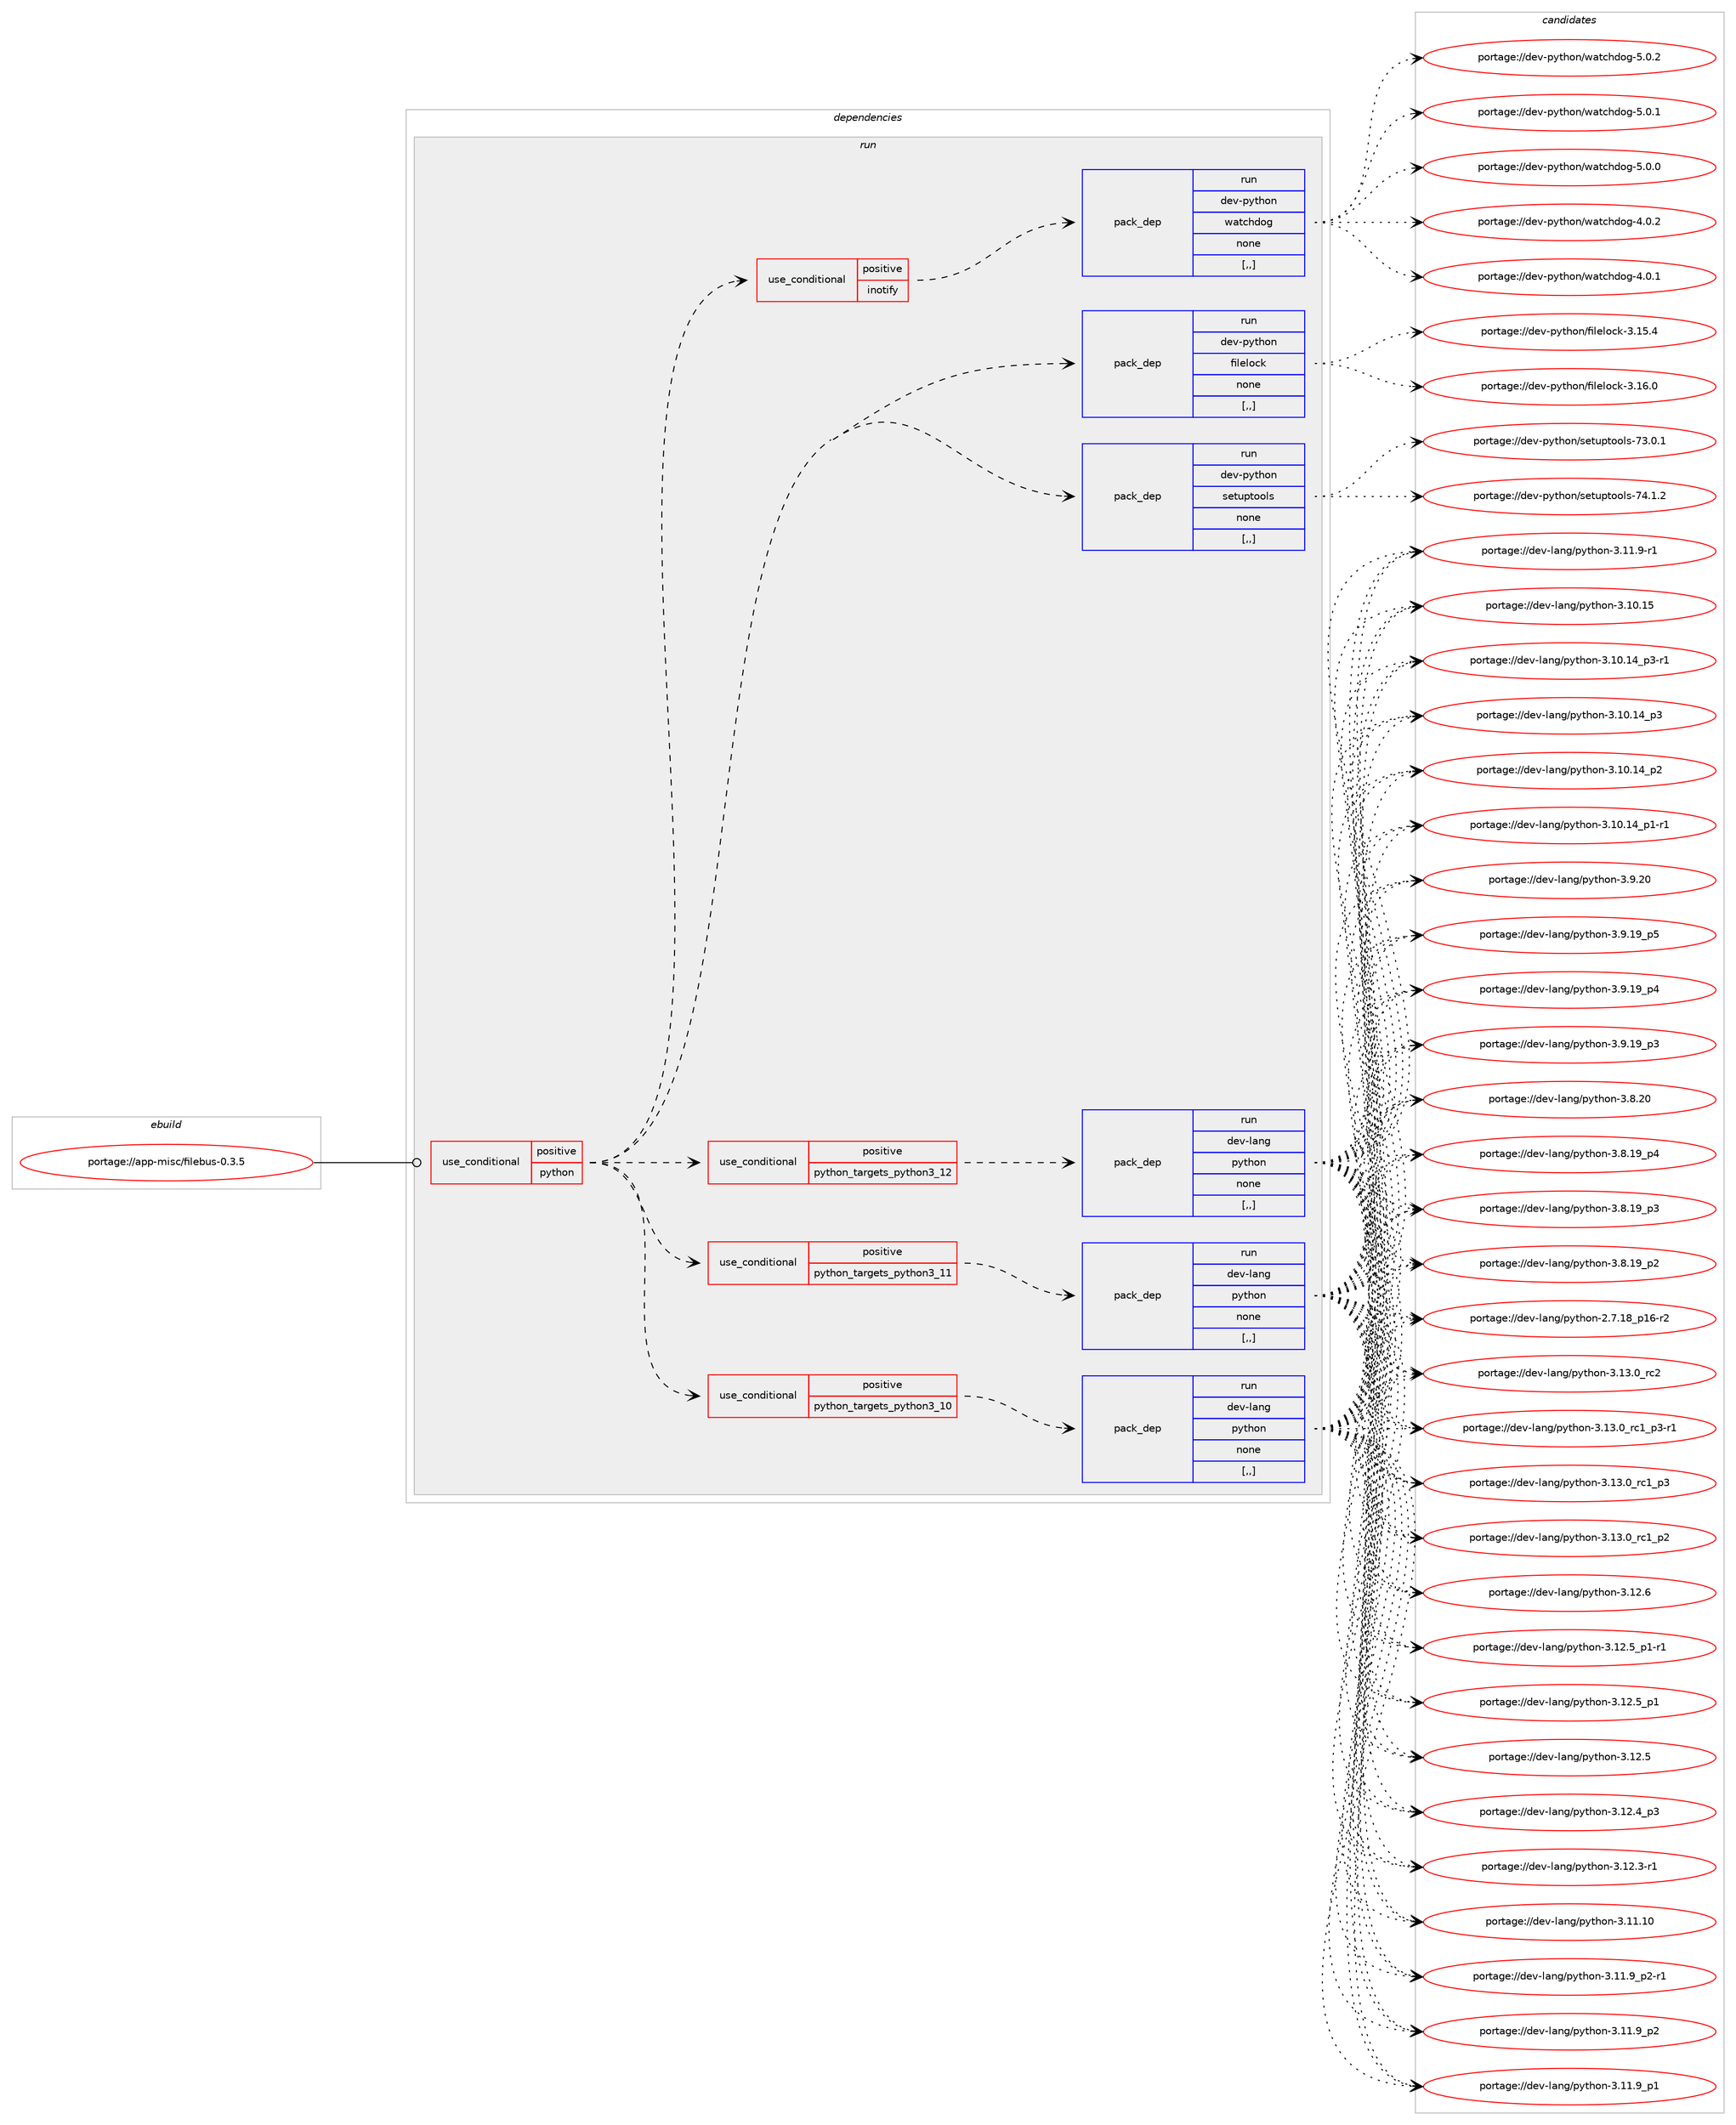 digraph prolog {

# *************
# Graph options
# *************

newrank=true;
concentrate=true;
compound=true;
graph [rankdir=LR,fontname=Helvetica,fontsize=10,ranksep=1.5];#, ranksep=2.5, nodesep=0.2];
edge  [arrowhead=vee];
node  [fontname=Helvetica,fontsize=10];

# **********
# The ebuild
# **********

subgraph cluster_leftcol {
color=gray;
label=<<i>ebuild</i>>;
id [label="portage://app-misc/filebus-0.3.5", color=red, width=4, href="../app-misc/filebus-0.3.5.svg"];
}

# ****************
# The dependencies
# ****************

subgraph cluster_midcol {
color=gray;
label=<<i>dependencies</i>>;
subgraph cluster_compile {
fillcolor="#eeeeee";
style=filled;
label=<<i>compile</i>>;
}
subgraph cluster_compileandrun {
fillcolor="#eeeeee";
style=filled;
label=<<i>compile and run</i>>;
}
subgraph cluster_run {
fillcolor="#eeeeee";
style=filled;
label=<<i>run</i>>;
subgraph cond141840 {
dependency534948 [label=<<TABLE BORDER="0" CELLBORDER="1" CELLSPACING="0" CELLPADDING="4"><TR><TD ROWSPAN="3" CELLPADDING="10">use_conditional</TD></TR><TR><TD>positive</TD></TR><TR><TD>python</TD></TR></TABLE>>, shape=none, color=red];
subgraph cond141841 {
dependency534949 [label=<<TABLE BORDER="0" CELLBORDER="1" CELLSPACING="0" CELLPADDING="4"><TR><TD ROWSPAN="3" CELLPADDING="10">use_conditional</TD></TR><TR><TD>positive</TD></TR><TR><TD>python_targets_python3_10</TD></TR></TABLE>>, shape=none, color=red];
subgraph pack389115 {
dependency534950 [label=<<TABLE BORDER="0" CELLBORDER="1" CELLSPACING="0" CELLPADDING="4" WIDTH="220"><TR><TD ROWSPAN="6" CELLPADDING="30">pack_dep</TD></TR><TR><TD WIDTH="110">run</TD></TR><TR><TD>dev-lang</TD></TR><TR><TD>python</TD></TR><TR><TD>none</TD></TR><TR><TD>[,,]</TD></TR></TABLE>>, shape=none, color=blue];
}
dependency534949:e -> dependency534950:w [weight=20,style="dashed",arrowhead="vee"];
}
dependency534948:e -> dependency534949:w [weight=20,style="dashed",arrowhead="vee"];
subgraph cond141842 {
dependency534951 [label=<<TABLE BORDER="0" CELLBORDER="1" CELLSPACING="0" CELLPADDING="4"><TR><TD ROWSPAN="3" CELLPADDING="10">use_conditional</TD></TR><TR><TD>positive</TD></TR><TR><TD>python_targets_python3_11</TD></TR></TABLE>>, shape=none, color=red];
subgraph pack389116 {
dependency534952 [label=<<TABLE BORDER="0" CELLBORDER="1" CELLSPACING="0" CELLPADDING="4" WIDTH="220"><TR><TD ROWSPAN="6" CELLPADDING="30">pack_dep</TD></TR><TR><TD WIDTH="110">run</TD></TR><TR><TD>dev-lang</TD></TR><TR><TD>python</TD></TR><TR><TD>none</TD></TR><TR><TD>[,,]</TD></TR></TABLE>>, shape=none, color=blue];
}
dependency534951:e -> dependency534952:w [weight=20,style="dashed",arrowhead="vee"];
}
dependency534948:e -> dependency534951:w [weight=20,style="dashed",arrowhead="vee"];
subgraph cond141843 {
dependency534953 [label=<<TABLE BORDER="0" CELLBORDER="1" CELLSPACING="0" CELLPADDING="4"><TR><TD ROWSPAN="3" CELLPADDING="10">use_conditional</TD></TR><TR><TD>positive</TD></TR><TR><TD>python_targets_python3_12</TD></TR></TABLE>>, shape=none, color=red];
subgraph pack389117 {
dependency534954 [label=<<TABLE BORDER="0" CELLBORDER="1" CELLSPACING="0" CELLPADDING="4" WIDTH="220"><TR><TD ROWSPAN="6" CELLPADDING="30">pack_dep</TD></TR><TR><TD WIDTH="110">run</TD></TR><TR><TD>dev-lang</TD></TR><TR><TD>python</TD></TR><TR><TD>none</TD></TR><TR><TD>[,,]</TD></TR></TABLE>>, shape=none, color=blue];
}
dependency534953:e -> dependency534954:w [weight=20,style="dashed",arrowhead="vee"];
}
dependency534948:e -> dependency534953:w [weight=20,style="dashed",arrowhead="vee"];
subgraph pack389118 {
dependency534955 [label=<<TABLE BORDER="0" CELLBORDER="1" CELLSPACING="0" CELLPADDING="4" WIDTH="220"><TR><TD ROWSPAN="6" CELLPADDING="30">pack_dep</TD></TR><TR><TD WIDTH="110">run</TD></TR><TR><TD>dev-python</TD></TR><TR><TD>setuptools</TD></TR><TR><TD>none</TD></TR><TR><TD>[,,]</TD></TR></TABLE>>, shape=none, color=blue];
}
dependency534948:e -> dependency534955:w [weight=20,style="dashed",arrowhead="vee"];
subgraph pack389119 {
dependency534956 [label=<<TABLE BORDER="0" CELLBORDER="1" CELLSPACING="0" CELLPADDING="4" WIDTH="220"><TR><TD ROWSPAN="6" CELLPADDING="30">pack_dep</TD></TR><TR><TD WIDTH="110">run</TD></TR><TR><TD>dev-python</TD></TR><TR><TD>filelock</TD></TR><TR><TD>none</TD></TR><TR><TD>[,,]</TD></TR></TABLE>>, shape=none, color=blue];
}
dependency534948:e -> dependency534956:w [weight=20,style="dashed",arrowhead="vee"];
subgraph cond141844 {
dependency534957 [label=<<TABLE BORDER="0" CELLBORDER="1" CELLSPACING="0" CELLPADDING="4"><TR><TD ROWSPAN="3" CELLPADDING="10">use_conditional</TD></TR><TR><TD>positive</TD></TR><TR><TD>inotify</TD></TR></TABLE>>, shape=none, color=red];
subgraph pack389120 {
dependency534958 [label=<<TABLE BORDER="0" CELLBORDER="1" CELLSPACING="0" CELLPADDING="4" WIDTH="220"><TR><TD ROWSPAN="6" CELLPADDING="30">pack_dep</TD></TR><TR><TD WIDTH="110">run</TD></TR><TR><TD>dev-python</TD></TR><TR><TD>watchdog</TD></TR><TR><TD>none</TD></TR><TR><TD>[,,]</TD></TR></TABLE>>, shape=none, color=blue];
}
dependency534957:e -> dependency534958:w [weight=20,style="dashed",arrowhead="vee"];
}
dependency534948:e -> dependency534957:w [weight=20,style="dashed",arrowhead="vee"];
}
id:e -> dependency534948:w [weight=20,style="solid",arrowhead="odot"];
}
}

# **************
# The candidates
# **************

subgraph cluster_choices {
rank=same;
color=gray;
label=<<i>candidates</i>>;

subgraph choice389115 {
color=black;
nodesep=1;
choice10010111845108971101034711212111610411111045514649514648951149950 [label="portage://dev-lang/python-3.13.0_rc2", color=red, width=4,href="../dev-lang/python-3.13.0_rc2.svg"];
choice1001011184510897110103471121211161041111104551464951464895114994995112514511449 [label="portage://dev-lang/python-3.13.0_rc1_p3-r1", color=red, width=4,href="../dev-lang/python-3.13.0_rc1_p3-r1.svg"];
choice100101118451089711010347112121116104111110455146495146489511499499511251 [label="portage://dev-lang/python-3.13.0_rc1_p3", color=red, width=4,href="../dev-lang/python-3.13.0_rc1_p3.svg"];
choice100101118451089711010347112121116104111110455146495146489511499499511250 [label="portage://dev-lang/python-3.13.0_rc1_p2", color=red, width=4,href="../dev-lang/python-3.13.0_rc1_p2.svg"];
choice10010111845108971101034711212111610411111045514649504654 [label="portage://dev-lang/python-3.12.6", color=red, width=4,href="../dev-lang/python-3.12.6.svg"];
choice1001011184510897110103471121211161041111104551464950465395112494511449 [label="portage://dev-lang/python-3.12.5_p1-r1", color=red, width=4,href="../dev-lang/python-3.12.5_p1-r1.svg"];
choice100101118451089711010347112121116104111110455146495046539511249 [label="portage://dev-lang/python-3.12.5_p1", color=red, width=4,href="../dev-lang/python-3.12.5_p1.svg"];
choice10010111845108971101034711212111610411111045514649504653 [label="portage://dev-lang/python-3.12.5", color=red, width=4,href="../dev-lang/python-3.12.5.svg"];
choice100101118451089711010347112121116104111110455146495046529511251 [label="portage://dev-lang/python-3.12.4_p3", color=red, width=4,href="../dev-lang/python-3.12.4_p3.svg"];
choice100101118451089711010347112121116104111110455146495046514511449 [label="portage://dev-lang/python-3.12.3-r1", color=red, width=4,href="../dev-lang/python-3.12.3-r1.svg"];
choice1001011184510897110103471121211161041111104551464949464948 [label="portage://dev-lang/python-3.11.10", color=red, width=4,href="../dev-lang/python-3.11.10.svg"];
choice1001011184510897110103471121211161041111104551464949465795112504511449 [label="portage://dev-lang/python-3.11.9_p2-r1", color=red, width=4,href="../dev-lang/python-3.11.9_p2-r1.svg"];
choice100101118451089711010347112121116104111110455146494946579511250 [label="portage://dev-lang/python-3.11.9_p2", color=red, width=4,href="../dev-lang/python-3.11.9_p2.svg"];
choice100101118451089711010347112121116104111110455146494946579511249 [label="portage://dev-lang/python-3.11.9_p1", color=red, width=4,href="../dev-lang/python-3.11.9_p1.svg"];
choice100101118451089711010347112121116104111110455146494946574511449 [label="portage://dev-lang/python-3.11.9-r1", color=red, width=4,href="../dev-lang/python-3.11.9-r1.svg"];
choice1001011184510897110103471121211161041111104551464948464953 [label="portage://dev-lang/python-3.10.15", color=red, width=4,href="../dev-lang/python-3.10.15.svg"];
choice100101118451089711010347112121116104111110455146494846495295112514511449 [label="portage://dev-lang/python-3.10.14_p3-r1", color=red, width=4,href="../dev-lang/python-3.10.14_p3-r1.svg"];
choice10010111845108971101034711212111610411111045514649484649529511251 [label="portage://dev-lang/python-3.10.14_p3", color=red, width=4,href="../dev-lang/python-3.10.14_p3.svg"];
choice10010111845108971101034711212111610411111045514649484649529511250 [label="portage://dev-lang/python-3.10.14_p2", color=red, width=4,href="../dev-lang/python-3.10.14_p2.svg"];
choice100101118451089711010347112121116104111110455146494846495295112494511449 [label="portage://dev-lang/python-3.10.14_p1-r1", color=red, width=4,href="../dev-lang/python-3.10.14_p1-r1.svg"];
choice10010111845108971101034711212111610411111045514657465048 [label="portage://dev-lang/python-3.9.20", color=red, width=4,href="../dev-lang/python-3.9.20.svg"];
choice100101118451089711010347112121116104111110455146574649579511253 [label="portage://dev-lang/python-3.9.19_p5", color=red, width=4,href="../dev-lang/python-3.9.19_p5.svg"];
choice100101118451089711010347112121116104111110455146574649579511252 [label="portage://dev-lang/python-3.9.19_p4", color=red, width=4,href="../dev-lang/python-3.9.19_p4.svg"];
choice100101118451089711010347112121116104111110455146574649579511251 [label="portage://dev-lang/python-3.9.19_p3", color=red, width=4,href="../dev-lang/python-3.9.19_p3.svg"];
choice10010111845108971101034711212111610411111045514656465048 [label="portage://dev-lang/python-3.8.20", color=red, width=4,href="../dev-lang/python-3.8.20.svg"];
choice100101118451089711010347112121116104111110455146564649579511252 [label="portage://dev-lang/python-3.8.19_p4", color=red, width=4,href="../dev-lang/python-3.8.19_p4.svg"];
choice100101118451089711010347112121116104111110455146564649579511251 [label="portage://dev-lang/python-3.8.19_p3", color=red, width=4,href="../dev-lang/python-3.8.19_p3.svg"];
choice100101118451089711010347112121116104111110455146564649579511250 [label="portage://dev-lang/python-3.8.19_p2", color=red, width=4,href="../dev-lang/python-3.8.19_p2.svg"];
choice100101118451089711010347112121116104111110455046554649569511249544511450 [label="portage://dev-lang/python-2.7.18_p16-r2", color=red, width=4,href="../dev-lang/python-2.7.18_p16-r2.svg"];
dependency534950:e -> choice10010111845108971101034711212111610411111045514649514648951149950:w [style=dotted,weight="100"];
dependency534950:e -> choice1001011184510897110103471121211161041111104551464951464895114994995112514511449:w [style=dotted,weight="100"];
dependency534950:e -> choice100101118451089711010347112121116104111110455146495146489511499499511251:w [style=dotted,weight="100"];
dependency534950:e -> choice100101118451089711010347112121116104111110455146495146489511499499511250:w [style=dotted,weight="100"];
dependency534950:e -> choice10010111845108971101034711212111610411111045514649504654:w [style=dotted,weight="100"];
dependency534950:e -> choice1001011184510897110103471121211161041111104551464950465395112494511449:w [style=dotted,weight="100"];
dependency534950:e -> choice100101118451089711010347112121116104111110455146495046539511249:w [style=dotted,weight="100"];
dependency534950:e -> choice10010111845108971101034711212111610411111045514649504653:w [style=dotted,weight="100"];
dependency534950:e -> choice100101118451089711010347112121116104111110455146495046529511251:w [style=dotted,weight="100"];
dependency534950:e -> choice100101118451089711010347112121116104111110455146495046514511449:w [style=dotted,weight="100"];
dependency534950:e -> choice1001011184510897110103471121211161041111104551464949464948:w [style=dotted,weight="100"];
dependency534950:e -> choice1001011184510897110103471121211161041111104551464949465795112504511449:w [style=dotted,weight="100"];
dependency534950:e -> choice100101118451089711010347112121116104111110455146494946579511250:w [style=dotted,weight="100"];
dependency534950:e -> choice100101118451089711010347112121116104111110455146494946579511249:w [style=dotted,weight="100"];
dependency534950:e -> choice100101118451089711010347112121116104111110455146494946574511449:w [style=dotted,weight="100"];
dependency534950:e -> choice1001011184510897110103471121211161041111104551464948464953:w [style=dotted,weight="100"];
dependency534950:e -> choice100101118451089711010347112121116104111110455146494846495295112514511449:w [style=dotted,weight="100"];
dependency534950:e -> choice10010111845108971101034711212111610411111045514649484649529511251:w [style=dotted,weight="100"];
dependency534950:e -> choice10010111845108971101034711212111610411111045514649484649529511250:w [style=dotted,weight="100"];
dependency534950:e -> choice100101118451089711010347112121116104111110455146494846495295112494511449:w [style=dotted,weight="100"];
dependency534950:e -> choice10010111845108971101034711212111610411111045514657465048:w [style=dotted,weight="100"];
dependency534950:e -> choice100101118451089711010347112121116104111110455146574649579511253:w [style=dotted,weight="100"];
dependency534950:e -> choice100101118451089711010347112121116104111110455146574649579511252:w [style=dotted,weight="100"];
dependency534950:e -> choice100101118451089711010347112121116104111110455146574649579511251:w [style=dotted,weight="100"];
dependency534950:e -> choice10010111845108971101034711212111610411111045514656465048:w [style=dotted,weight="100"];
dependency534950:e -> choice100101118451089711010347112121116104111110455146564649579511252:w [style=dotted,weight="100"];
dependency534950:e -> choice100101118451089711010347112121116104111110455146564649579511251:w [style=dotted,weight="100"];
dependency534950:e -> choice100101118451089711010347112121116104111110455146564649579511250:w [style=dotted,weight="100"];
dependency534950:e -> choice100101118451089711010347112121116104111110455046554649569511249544511450:w [style=dotted,weight="100"];
}
subgraph choice389116 {
color=black;
nodesep=1;
choice10010111845108971101034711212111610411111045514649514648951149950 [label="portage://dev-lang/python-3.13.0_rc2", color=red, width=4,href="../dev-lang/python-3.13.0_rc2.svg"];
choice1001011184510897110103471121211161041111104551464951464895114994995112514511449 [label="portage://dev-lang/python-3.13.0_rc1_p3-r1", color=red, width=4,href="../dev-lang/python-3.13.0_rc1_p3-r1.svg"];
choice100101118451089711010347112121116104111110455146495146489511499499511251 [label="portage://dev-lang/python-3.13.0_rc1_p3", color=red, width=4,href="../dev-lang/python-3.13.0_rc1_p3.svg"];
choice100101118451089711010347112121116104111110455146495146489511499499511250 [label="portage://dev-lang/python-3.13.0_rc1_p2", color=red, width=4,href="../dev-lang/python-3.13.0_rc1_p2.svg"];
choice10010111845108971101034711212111610411111045514649504654 [label="portage://dev-lang/python-3.12.6", color=red, width=4,href="../dev-lang/python-3.12.6.svg"];
choice1001011184510897110103471121211161041111104551464950465395112494511449 [label="portage://dev-lang/python-3.12.5_p1-r1", color=red, width=4,href="../dev-lang/python-3.12.5_p1-r1.svg"];
choice100101118451089711010347112121116104111110455146495046539511249 [label="portage://dev-lang/python-3.12.5_p1", color=red, width=4,href="../dev-lang/python-3.12.5_p1.svg"];
choice10010111845108971101034711212111610411111045514649504653 [label="portage://dev-lang/python-3.12.5", color=red, width=4,href="../dev-lang/python-3.12.5.svg"];
choice100101118451089711010347112121116104111110455146495046529511251 [label="portage://dev-lang/python-3.12.4_p3", color=red, width=4,href="../dev-lang/python-3.12.4_p3.svg"];
choice100101118451089711010347112121116104111110455146495046514511449 [label="portage://dev-lang/python-3.12.3-r1", color=red, width=4,href="../dev-lang/python-3.12.3-r1.svg"];
choice1001011184510897110103471121211161041111104551464949464948 [label="portage://dev-lang/python-3.11.10", color=red, width=4,href="../dev-lang/python-3.11.10.svg"];
choice1001011184510897110103471121211161041111104551464949465795112504511449 [label="portage://dev-lang/python-3.11.9_p2-r1", color=red, width=4,href="../dev-lang/python-3.11.9_p2-r1.svg"];
choice100101118451089711010347112121116104111110455146494946579511250 [label="portage://dev-lang/python-3.11.9_p2", color=red, width=4,href="../dev-lang/python-3.11.9_p2.svg"];
choice100101118451089711010347112121116104111110455146494946579511249 [label="portage://dev-lang/python-3.11.9_p1", color=red, width=4,href="../dev-lang/python-3.11.9_p1.svg"];
choice100101118451089711010347112121116104111110455146494946574511449 [label="portage://dev-lang/python-3.11.9-r1", color=red, width=4,href="../dev-lang/python-3.11.9-r1.svg"];
choice1001011184510897110103471121211161041111104551464948464953 [label="portage://dev-lang/python-3.10.15", color=red, width=4,href="../dev-lang/python-3.10.15.svg"];
choice100101118451089711010347112121116104111110455146494846495295112514511449 [label="portage://dev-lang/python-3.10.14_p3-r1", color=red, width=4,href="../dev-lang/python-3.10.14_p3-r1.svg"];
choice10010111845108971101034711212111610411111045514649484649529511251 [label="portage://dev-lang/python-3.10.14_p3", color=red, width=4,href="../dev-lang/python-3.10.14_p3.svg"];
choice10010111845108971101034711212111610411111045514649484649529511250 [label="portage://dev-lang/python-3.10.14_p2", color=red, width=4,href="../dev-lang/python-3.10.14_p2.svg"];
choice100101118451089711010347112121116104111110455146494846495295112494511449 [label="portage://dev-lang/python-3.10.14_p1-r1", color=red, width=4,href="../dev-lang/python-3.10.14_p1-r1.svg"];
choice10010111845108971101034711212111610411111045514657465048 [label="portage://dev-lang/python-3.9.20", color=red, width=4,href="../dev-lang/python-3.9.20.svg"];
choice100101118451089711010347112121116104111110455146574649579511253 [label="portage://dev-lang/python-3.9.19_p5", color=red, width=4,href="../dev-lang/python-3.9.19_p5.svg"];
choice100101118451089711010347112121116104111110455146574649579511252 [label="portage://dev-lang/python-3.9.19_p4", color=red, width=4,href="../dev-lang/python-3.9.19_p4.svg"];
choice100101118451089711010347112121116104111110455146574649579511251 [label="portage://dev-lang/python-3.9.19_p3", color=red, width=4,href="../dev-lang/python-3.9.19_p3.svg"];
choice10010111845108971101034711212111610411111045514656465048 [label="portage://dev-lang/python-3.8.20", color=red, width=4,href="../dev-lang/python-3.8.20.svg"];
choice100101118451089711010347112121116104111110455146564649579511252 [label="portage://dev-lang/python-3.8.19_p4", color=red, width=4,href="../dev-lang/python-3.8.19_p4.svg"];
choice100101118451089711010347112121116104111110455146564649579511251 [label="portage://dev-lang/python-3.8.19_p3", color=red, width=4,href="../dev-lang/python-3.8.19_p3.svg"];
choice100101118451089711010347112121116104111110455146564649579511250 [label="portage://dev-lang/python-3.8.19_p2", color=red, width=4,href="../dev-lang/python-3.8.19_p2.svg"];
choice100101118451089711010347112121116104111110455046554649569511249544511450 [label="portage://dev-lang/python-2.7.18_p16-r2", color=red, width=4,href="../dev-lang/python-2.7.18_p16-r2.svg"];
dependency534952:e -> choice10010111845108971101034711212111610411111045514649514648951149950:w [style=dotted,weight="100"];
dependency534952:e -> choice1001011184510897110103471121211161041111104551464951464895114994995112514511449:w [style=dotted,weight="100"];
dependency534952:e -> choice100101118451089711010347112121116104111110455146495146489511499499511251:w [style=dotted,weight="100"];
dependency534952:e -> choice100101118451089711010347112121116104111110455146495146489511499499511250:w [style=dotted,weight="100"];
dependency534952:e -> choice10010111845108971101034711212111610411111045514649504654:w [style=dotted,weight="100"];
dependency534952:e -> choice1001011184510897110103471121211161041111104551464950465395112494511449:w [style=dotted,weight="100"];
dependency534952:e -> choice100101118451089711010347112121116104111110455146495046539511249:w [style=dotted,weight="100"];
dependency534952:e -> choice10010111845108971101034711212111610411111045514649504653:w [style=dotted,weight="100"];
dependency534952:e -> choice100101118451089711010347112121116104111110455146495046529511251:w [style=dotted,weight="100"];
dependency534952:e -> choice100101118451089711010347112121116104111110455146495046514511449:w [style=dotted,weight="100"];
dependency534952:e -> choice1001011184510897110103471121211161041111104551464949464948:w [style=dotted,weight="100"];
dependency534952:e -> choice1001011184510897110103471121211161041111104551464949465795112504511449:w [style=dotted,weight="100"];
dependency534952:e -> choice100101118451089711010347112121116104111110455146494946579511250:w [style=dotted,weight="100"];
dependency534952:e -> choice100101118451089711010347112121116104111110455146494946579511249:w [style=dotted,weight="100"];
dependency534952:e -> choice100101118451089711010347112121116104111110455146494946574511449:w [style=dotted,weight="100"];
dependency534952:e -> choice1001011184510897110103471121211161041111104551464948464953:w [style=dotted,weight="100"];
dependency534952:e -> choice100101118451089711010347112121116104111110455146494846495295112514511449:w [style=dotted,weight="100"];
dependency534952:e -> choice10010111845108971101034711212111610411111045514649484649529511251:w [style=dotted,weight="100"];
dependency534952:e -> choice10010111845108971101034711212111610411111045514649484649529511250:w [style=dotted,weight="100"];
dependency534952:e -> choice100101118451089711010347112121116104111110455146494846495295112494511449:w [style=dotted,weight="100"];
dependency534952:e -> choice10010111845108971101034711212111610411111045514657465048:w [style=dotted,weight="100"];
dependency534952:e -> choice100101118451089711010347112121116104111110455146574649579511253:w [style=dotted,weight="100"];
dependency534952:e -> choice100101118451089711010347112121116104111110455146574649579511252:w [style=dotted,weight="100"];
dependency534952:e -> choice100101118451089711010347112121116104111110455146574649579511251:w [style=dotted,weight="100"];
dependency534952:e -> choice10010111845108971101034711212111610411111045514656465048:w [style=dotted,weight="100"];
dependency534952:e -> choice100101118451089711010347112121116104111110455146564649579511252:w [style=dotted,weight="100"];
dependency534952:e -> choice100101118451089711010347112121116104111110455146564649579511251:w [style=dotted,weight="100"];
dependency534952:e -> choice100101118451089711010347112121116104111110455146564649579511250:w [style=dotted,weight="100"];
dependency534952:e -> choice100101118451089711010347112121116104111110455046554649569511249544511450:w [style=dotted,weight="100"];
}
subgraph choice389117 {
color=black;
nodesep=1;
choice10010111845108971101034711212111610411111045514649514648951149950 [label="portage://dev-lang/python-3.13.0_rc2", color=red, width=4,href="../dev-lang/python-3.13.0_rc2.svg"];
choice1001011184510897110103471121211161041111104551464951464895114994995112514511449 [label="portage://dev-lang/python-3.13.0_rc1_p3-r1", color=red, width=4,href="../dev-lang/python-3.13.0_rc1_p3-r1.svg"];
choice100101118451089711010347112121116104111110455146495146489511499499511251 [label="portage://dev-lang/python-3.13.0_rc1_p3", color=red, width=4,href="../dev-lang/python-3.13.0_rc1_p3.svg"];
choice100101118451089711010347112121116104111110455146495146489511499499511250 [label="portage://dev-lang/python-3.13.0_rc1_p2", color=red, width=4,href="../dev-lang/python-3.13.0_rc1_p2.svg"];
choice10010111845108971101034711212111610411111045514649504654 [label="portage://dev-lang/python-3.12.6", color=red, width=4,href="../dev-lang/python-3.12.6.svg"];
choice1001011184510897110103471121211161041111104551464950465395112494511449 [label="portage://dev-lang/python-3.12.5_p1-r1", color=red, width=4,href="../dev-lang/python-3.12.5_p1-r1.svg"];
choice100101118451089711010347112121116104111110455146495046539511249 [label="portage://dev-lang/python-3.12.5_p1", color=red, width=4,href="../dev-lang/python-3.12.5_p1.svg"];
choice10010111845108971101034711212111610411111045514649504653 [label="portage://dev-lang/python-3.12.5", color=red, width=4,href="../dev-lang/python-3.12.5.svg"];
choice100101118451089711010347112121116104111110455146495046529511251 [label="portage://dev-lang/python-3.12.4_p3", color=red, width=4,href="../dev-lang/python-3.12.4_p3.svg"];
choice100101118451089711010347112121116104111110455146495046514511449 [label="portage://dev-lang/python-3.12.3-r1", color=red, width=4,href="../dev-lang/python-3.12.3-r1.svg"];
choice1001011184510897110103471121211161041111104551464949464948 [label="portage://dev-lang/python-3.11.10", color=red, width=4,href="../dev-lang/python-3.11.10.svg"];
choice1001011184510897110103471121211161041111104551464949465795112504511449 [label="portage://dev-lang/python-3.11.9_p2-r1", color=red, width=4,href="../dev-lang/python-3.11.9_p2-r1.svg"];
choice100101118451089711010347112121116104111110455146494946579511250 [label="portage://dev-lang/python-3.11.9_p2", color=red, width=4,href="../dev-lang/python-3.11.9_p2.svg"];
choice100101118451089711010347112121116104111110455146494946579511249 [label="portage://dev-lang/python-3.11.9_p1", color=red, width=4,href="../dev-lang/python-3.11.9_p1.svg"];
choice100101118451089711010347112121116104111110455146494946574511449 [label="portage://dev-lang/python-3.11.9-r1", color=red, width=4,href="../dev-lang/python-3.11.9-r1.svg"];
choice1001011184510897110103471121211161041111104551464948464953 [label="portage://dev-lang/python-3.10.15", color=red, width=4,href="../dev-lang/python-3.10.15.svg"];
choice100101118451089711010347112121116104111110455146494846495295112514511449 [label="portage://dev-lang/python-3.10.14_p3-r1", color=red, width=4,href="../dev-lang/python-3.10.14_p3-r1.svg"];
choice10010111845108971101034711212111610411111045514649484649529511251 [label="portage://dev-lang/python-3.10.14_p3", color=red, width=4,href="../dev-lang/python-3.10.14_p3.svg"];
choice10010111845108971101034711212111610411111045514649484649529511250 [label="portage://dev-lang/python-3.10.14_p2", color=red, width=4,href="../dev-lang/python-3.10.14_p2.svg"];
choice100101118451089711010347112121116104111110455146494846495295112494511449 [label="portage://dev-lang/python-3.10.14_p1-r1", color=red, width=4,href="../dev-lang/python-3.10.14_p1-r1.svg"];
choice10010111845108971101034711212111610411111045514657465048 [label="portage://dev-lang/python-3.9.20", color=red, width=4,href="../dev-lang/python-3.9.20.svg"];
choice100101118451089711010347112121116104111110455146574649579511253 [label="portage://dev-lang/python-3.9.19_p5", color=red, width=4,href="../dev-lang/python-3.9.19_p5.svg"];
choice100101118451089711010347112121116104111110455146574649579511252 [label="portage://dev-lang/python-3.9.19_p4", color=red, width=4,href="../dev-lang/python-3.9.19_p4.svg"];
choice100101118451089711010347112121116104111110455146574649579511251 [label="portage://dev-lang/python-3.9.19_p3", color=red, width=4,href="../dev-lang/python-3.9.19_p3.svg"];
choice10010111845108971101034711212111610411111045514656465048 [label="portage://dev-lang/python-3.8.20", color=red, width=4,href="../dev-lang/python-3.8.20.svg"];
choice100101118451089711010347112121116104111110455146564649579511252 [label="portage://dev-lang/python-3.8.19_p4", color=red, width=4,href="../dev-lang/python-3.8.19_p4.svg"];
choice100101118451089711010347112121116104111110455146564649579511251 [label="portage://dev-lang/python-3.8.19_p3", color=red, width=4,href="../dev-lang/python-3.8.19_p3.svg"];
choice100101118451089711010347112121116104111110455146564649579511250 [label="portage://dev-lang/python-3.8.19_p2", color=red, width=4,href="../dev-lang/python-3.8.19_p2.svg"];
choice100101118451089711010347112121116104111110455046554649569511249544511450 [label="portage://dev-lang/python-2.7.18_p16-r2", color=red, width=4,href="../dev-lang/python-2.7.18_p16-r2.svg"];
dependency534954:e -> choice10010111845108971101034711212111610411111045514649514648951149950:w [style=dotted,weight="100"];
dependency534954:e -> choice1001011184510897110103471121211161041111104551464951464895114994995112514511449:w [style=dotted,weight="100"];
dependency534954:e -> choice100101118451089711010347112121116104111110455146495146489511499499511251:w [style=dotted,weight="100"];
dependency534954:e -> choice100101118451089711010347112121116104111110455146495146489511499499511250:w [style=dotted,weight="100"];
dependency534954:e -> choice10010111845108971101034711212111610411111045514649504654:w [style=dotted,weight="100"];
dependency534954:e -> choice1001011184510897110103471121211161041111104551464950465395112494511449:w [style=dotted,weight="100"];
dependency534954:e -> choice100101118451089711010347112121116104111110455146495046539511249:w [style=dotted,weight="100"];
dependency534954:e -> choice10010111845108971101034711212111610411111045514649504653:w [style=dotted,weight="100"];
dependency534954:e -> choice100101118451089711010347112121116104111110455146495046529511251:w [style=dotted,weight="100"];
dependency534954:e -> choice100101118451089711010347112121116104111110455146495046514511449:w [style=dotted,weight="100"];
dependency534954:e -> choice1001011184510897110103471121211161041111104551464949464948:w [style=dotted,weight="100"];
dependency534954:e -> choice1001011184510897110103471121211161041111104551464949465795112504511449:w [style=dotted,weight="100"];
dependency534954:e -> choice100101118451089711010347112121116104111110455146494946579511250:w [style=dotted,weight="100"];
dependency534954:e -> choice100101118451089711010347112121116104111110455146494946579511249:w [style=dotted,weight="100"];
dependency534954:e -> choice100101118451089711010347112121116104111110455146494946574511449:w [style=dotted,weight="100"];
dependency534954:e -> choice1001011184510897110103471121211161041111104551464948464953:w [style=dotted,weight="100"];
dependency534954:e -> choice100101118451089711010347112121116104111110455146494846495295112514511449:w [style=dotted,weight="100"];
dependency534954:e -> choice10010111845108971101034711212111610411111045514649484649529511251:w [style=dotted,weight="100"];
dependency534954:e -> choice10010111845108971101034711212111610411111045514649484649529511250:w [style=dotted,weight="100"];
dependency534954:e -> choice100101118451089711010347112121116104111110455146494846495295112494511449:w [style=dotted,weight="100"];
dependency534954:e -> choice10010111845108971101034711212111610411111045514657465048:w [style=dotted,weight="100"];
dependency534954:e -> choice100101118451089711010347112121116104111110455146574649579511253:w [style=dotted,weight="100"];
dependency534954:e -> choice100101118451089711010347112121116104111110455146574649579511252:w [style=dotted,weight="100"];
dependency534954:e -> choice100101118451089711010347112121116104111110455146574649579511251:w [style=dotted,weight="100"];
dependency534954:e -> choice10010111845108971101034711212111610411111045514656465048:w [style=dotted,weight="100"];
dependency534954:e -> choice100101118451089711010347112121116104111110455146564649579511252:w [style=dotted,weight="100"];
dependency534954:e -> choice100101118451089711010347112121116104111110455146564649579511251:w [style=dotted,weight="100"];
dependency534954:e -> choice100101118451089711010347112121116104111110455146564649579511250:w [style=dotted,weight="100"];
dependency534954:e -> choice100101118451089711010347112121116104111110455046554649569511249544511450:w [style=dotted,weight="100"];
}
subgraph choice389118 {
color=black;
nodesep=1;
choice100101118451121211161041111104711510111611711211611111110811545555246494650 [label="portage://dev-python/setuptools-74.1.2", color=red, width=4,href="../dev-python/setuptools-74.1.2.svg"];
choice100101118451121211161041111104711510111611711211611111110811545555146484649 [label="portage://dev-python/setuptools-73.0.1", color=red, width=4,href="../dev-python/setuptools-73.0.1.svg"];
dependency534955:e -> choice100101118451121211161041111104711510111611711211611111110811545555246494650:w [style=dotted,weight="100"];
dependency534955:e -> choice100101118451121211161041111104711510111611711211611111110811545555146484649:w [style=dotted,weight="100"];
}
subgraph choice389119 {
color=black;
nodesep=1;
choice10010111845112121116104111110471021051081011081119910745514649544648 [label="portage://dev-python/filelock-3.16.0", color=red, width=4,href="../dev-python/filelock-3.16.0.svg"];
choice10010111845112121116104111110471021051081011081119910745514649534652 [label="portage://dev-python/filelock-3.15.4", color=red, width=4,href="../dev-python/filelock-3.15.4.svg"];
dependency534956:e -> choice10010111845112121116104111110471021051081011081119910745514649544648:w [style=dotted,weight="100"];
dependency534956:e -> choice10010111845112121116104111110471021051081011081119910745514649534652:w [style=dotted,weight="100"];
}
subgraph choice389120 {
color=black;
nodesep=1;
choice10010111845112121116104111110471199711699104100111103455346484650 [label="portage://dev-python/watchdog-5.0.2", color=red, width=4,href="../dev-python/watchdog-5.0.2.svg"];
choice10010111845112121116104111110471199711699104100111103455346484649 [label="portage://dev-python/watchdog-5.0.1", color=red, width=4,href="../dev-python/watchdog-5.0.1.svg"];
choice10010111845112121116104111110471199711699104100111103455346484648 [label="portage://dev-python/watchdog-5.0.0", color=red, width=4,href="../dev-python/watchdog-5.0.0.svg"];
choice10010111845112121116104111110471199711699104100111103455246484650 [label="portage://dev-python/watchdog-4.0.2", color=red, width=4,href="../dev-python/watchdog-4.0.2.svg"];
choice10010111845112121116104111110471199711699104100111103455246484649 [label="portage://dev-python/watchdog-4.0.1", color=red, width=4,href="../dev-python/watchdog-4.0.1.svg"];
dependency534958:e -> choice10010111845112121116104111110471199711699104100111103455346484650:w [style=dotted,weight="100"];
dependency534958:e -> choice10010111845112121116104111110471199711699104100111103455346484649:w [style=dotted,weight="100"];
dependency534958:e -> choice10010111845112121116104111110471199711699104100111103455346484648:w [style=dotted,weight="100"];
dependency534958:e -> choice10010111845112121116104111110471199711699104100111103455246484650:w [style=dotted,weight="100"];
dependency534958:e -> choice10010111845112121116104111110471199711699104100111103455246484649:w [style=dotted,weight="100"];
}
}

}
